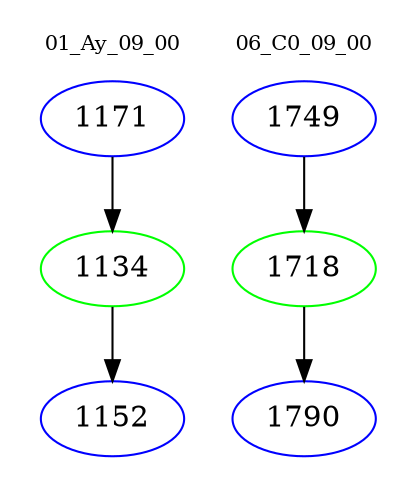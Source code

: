 digraph{
subgraph cluster_0 {
color = white
label = "01_Ay_09_00";
fontsize=10;
T0_1171 [label="1171", color="blue"]
T0_1171 -> T0_1134 [color="black"]
T0_1134 [label="1134", color="green"]
T0_1134 -> T0_1152 [color="black"]
T0_1152 [label="1152", color="blue"]
}
subgraph cluster_1 {
color = white
label = "06_C0_09_00";
fontsize=10;
T1_1749 [label="1749", color="blue"]
T1_1749 -> T1_1718 [color="black"]
T1_1718 [label="1718", color="green"]
T1_1718 -> T1_1790 [color="black"]
T1_1790 [label="1790", color="blue"]
}
}
